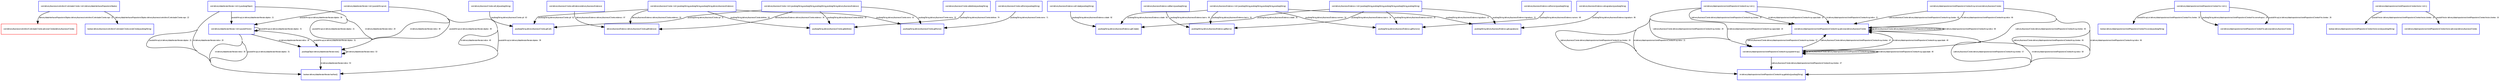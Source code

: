 digraph "DirectedGraph" {
 graph [concentrate = true];
 center=true;
 fontsize=6;
 node [ color=blue,shape="box"fontsize=6,fontcolor=black,fontname=Arial];
 edge [ color=black,fontsize=6,fontcolor=black,fontname=Arial];
"void delivery/business/controllers/ControladorCliente.adicionarCliente(delivery/business/Cliente)"[color="red", fontsize="6", fontname="Arial"];
"java/lang/Object delivery/data/iterator/Iterator.next()" -> "boolean delivery/data/iterator/Iterator.hasNext()" [label="int delivery/data/iterator/Iterator.indice : 53" ]
"java/lang/Object delivery/data/iterator/Iterator.next()" -> "java/lang/Object delivery/data/iterator/Iterator.next()" [label="int delivery/data/iterator/Iterator.indice : 53" ]
"void delivery/business/Cliente.<init>(java/lang/String,java/lang/String,java/lang/String,delivery/business/Endereco)" -> "delivery/business/Endereco delivery/business/Cliente.getEndereco()" [label="delivery/business/Endereco delivery/business/Cliente.endereco : 55" ]
"void delivery/business/Cliente.<init>(java/lang/String,java/lang/String,java/lang/String,delivery/business/Endereco)" -> "java/lang/String delivery/business/Cliente.getCpf()" [label="java/lang/String delivery/business/Cliente.cpf : 52" ]
"void delivery/business/Cliente.<init>(java/lang/String,java/lang/String,java/lang/String,delivery/business/Endereco)" -> "java/lang/String delivery/business/Cliente.getNome()" [label="java/lang/String delivery/business/Cliente.nome : 53" ]
"void delivery/business/Cliente.<init>(java/lang/String,java/lang/String,java/lang/String,delivery/business/Endereco)" -> "java/lang/String delivery/business/Cliente.gettelefone()" [label="java/lang/String delivery/business/Cliente.telefone : 54" ]
"void delivery/business/Cliente.<init>(java/lang/String,java/lang/String,java/lang/String,java/lang/String,delivery/business/Endereco)" -> "delivery/business/Endereco delivery/business/Cliente.getEndereco()" [label="delivery/business/Endereco delivery/business/Cliente.endereco : 34" ]
"void delivery/business/Cliente.<init>(java/lang/String,java/lang/String,java/lang/String,java/lang/String,delivery/business/Endereco)" -> "java/lang/String delivery/business/Cliente.getCpf()" [label="java/lang/String delivery/business/Cliente.cpf : 31" ]
"void delivery/business/Cliente.<init>(java/lang/String,java/lang/String,java/lang/String,java/lang/String,delivery/business/Endereco)" -> "java/lang/String delivery/business/Cliente.getNome()" [label="java/lang/String delivery/business/Cliente.nome : 32" ]
"void delivery/business/Cliente.<init>(java/lang/String,java/lang/String,java/lang/String,java/lang/String,delivery/business/Endereco)" -> "java/lang/String delivery/business/Cliente.gettelefone()" [label="java/lang/String delivery/business/Cliente.telefone : 33" ]
"void delivery/business/Cliente.setCpf(java/lang/String)" -> "java/lang/String delivery/business/Cliente.getCpf()" [label="java/lang/String delivery/business/Cliente.cpf : 63" ]
"void delivery/business/Cliente.setEndereco(delivery/business/Endereco)" -> "delivery/business/Endereco delivery/business/Cliente.getEndereco()" [label="delivery/business/Endereco delivery/business/Cliente.endereco : 87" ]
"void delivery/business/Cliente.setNome(java/lang/String)" -> "java/lang/String delivery/business/Cliente.getNome()" [label="java/lang/String delivery/business/Cliente.nome : 71" ]
"void delivery/business/Cliente.settelefone(java/lang/String)" -> "java/lang/String delivery/business/Cliente.gettelefone()" [label="java/lang/String delivery/business/Cliente.telefone : 79" ]
"void delivery/business/Endereco.<init>(java/lang/String,java/lang/String,java/lang/String,java/lang/String)" -> "java/lang/String delivery/business/Endereco.getBairro()" [label="java/lang/String delivery/business/Endereco.bairro : 55" ]
"void delivery/business/Endereco.<init>(java/lang/String,java/lang/String,java/lang/String,java/lang/String)" -> "java/lang/String delivery/business/Endereco.getCidade()" [label="java/lang/String delivery/business/Endereco.cidade : 56" ]
"void delivery/business/Endereco.<init>(java/lang/String,java/lang/String,java/lang/String,java/lang/String)" -> "java/lang/String delivery/business/Endereco.getLogradouro()" [label="java/lang/String delivery/business/Endereco.logradouro : 53" ]
"void delivery/business/Endereco.<init>(java/lang/String,java/lang/String,java/lang/String,java/lang/String)" -> "java/lang/String delivery/business/Endereco.getNumero()" [label="java/lang/String delivery/business/Endereco.numero : 54" ]
"void delivery/business/Endereco.<init>(java/lang/String,java/lang/String,java/lang/String,java/lang/String,java/lang/String)" -> "java/lang/String delivery/business/Endereco.getBairro()" [label="java/lang/String delivery/business/Endereco.bairro : 34" ]
"void delivery/business/Endereco.<init>(java/lang/String,java/lang/String,java/lang/String,java/lang/String,java/lang/String)" -> "java/lang/String delivery/business/Endereco.getCidade()" [label="java/lang/String delivery/business/Endereco.cidade : 35" ]
"void delivery/business/Endereco.<init>(java/lang/String,java/lang/String,java/lang/String,java/lang/String,java/lang/String)" -> "java/lang/String delivery/business/Endereco.getLogradouro()" [label="java/lang/String delivery/business/Endereco.logradouro : 31" ]
"void delivery/business/Endereco.<init>(java/lang/String,java/lang/String,java/lang/String,java/lang/String,java/lang/String)" -> "java/lang/String delivery/business/Endereco.getNumero()" [label="java/lang/String delivery/business/Endereco.numero : 32" ]
"void delivery/business/Endereco.setBairro(java/lang/String)" -> "java/lang/String delivery/business/Endereco.getBairro()" [label="java/lang/String delivery/business/Endereco.bairro : 84" ]
"void delivery/business/Endereco.setCidade(java/lang/String)" -> "java/lang/String delivery/business/Endereco.getCidade()" [label="java/lang/String delivery/business/Endereco.cidade : 92" ]
"void delivery/business/Endereco.setLogradouro(java/lang/String)" -> "java/lang/String delivery/business/Endereco.getLogradouro()" [label="java/lang/String delivery/business/Endereco.logradouro : 96" ]
"void delivery/business/Endereco.setNumero(java/lang/String)" -> "java/lang/String delivery/business/Endereco.getNumero()" [label="java/lang/String delivery/business/Endereco.numero : 68" ]
"void delivery/business/controllers/ControladorCliente.<init>(delivery/data/interfaces/RepositorioObjetos)" -> "boolean delivery/business/controllers/ControladorCliente.existeCliente(java/lang/String)" [label="delivery/data/interfaces/RepositorioObjetos delivery/business/controllers/ControladorCliente.repo : 22" ]
"void delivery/business/controllers/ControladorCliente.<init>(delivery/data/interfaces/RepositorioObjetos)" -> "void delivery/business/controllers/ControladorCliente.adicionarCliente(delivery/business/Cliente)" [label="delivery/data/interfaces/RepositorioObjetos delivery/business/controllers/ControladorCliente.repo : 22" ]
"void delivery/data/iterator/Iterator.<init>(Ljava/lang/Object)" -> "boolean delivery/data/iterator/Iterator.hasNext()" [label="int delivery/data/iterator/Iterator.indice : 20" ]
"void delivery/data/iterator/Iterator.<init>(Ljava/lang/Object)" -> "boolean delivery/data/iterator/Iterator.hasNext()" [label="java/util/ArrayList delivery/data/iterator/Iterator.objetos : 21" ]
"void delivery/data/iterator/Iterator.<init>(Ljava/lang/Object)" -> "java/lang/Object delivery/data/iterator/Iterator.next()" [label="int delivery/data/iterator/Iterator.indice : 20" ]
"void delivery/data/iterator/Iterator.<init>(Ljava/lang/Object)" -> "java/lang/Object delivery/data/iterator/Iterator.next()" [label="java/util/ArrayList delivery/data/iterator/Iterator.objetos : 21" ]
"void delivery/data/iterator/Iterator.<init>(Ljava/lang/Object)" -> "void delivery/data/iterator/Iterator.<init>(java/util/Vector)" [label="java/util/ArrayList delivery/data/iterator/Iterator.objetos : 21" ]
"void delivery/data/iterator/Iterator.<init>(java/util/ArrayList)" -> "boolean delivery/data/iterator/Iterator.hasNext()" [label="int delivery/data/iterator/Iterator.indice : 40" ]
"void delivery/data/iterator/Iterator.<init>(java/util/ArrayList)" -> "boolean delivery/data/iterator/Iterator.hasNext()" [label="java/util/ArrayList delivery/data/iterator/Iterator.objetos : 39" ]
"void delivery/data/iterator/Iterator.<init>(java/util/ArrayList)" -> "java/lang/Object delivery/data/iterator/Iterator.next()" [label="int delivery/data/iterator/Iterator.indice : 40" ]
"void delivery/data/iterator/Iterator.<init>(java/util/ArrayList)" -> "java/lang/Object delivery/data/iterator/Iterator.next()" [label="java/util/ArrayList delivery/data/iterator/Iterator.objetos : 39" ]
"void delivery/data/iterator/Iterator.<init>(java/util/ArrayList)" -> "void delivery/data/iterator/Iterator.<init>(java/util/Vector)" [label="java/util/ArrayList delivery/data/iterator/Iterator.objetos : 39" ]
"void delivery/data/iterator/Iterator.<init>(java/util/Vector)" -> "boolean delivery/data/iterator/Iterator.hasNext()" [label="int delivery/data/iterator/Iterator.indice : 30" ]
"void delivery/data/iterator/Iterator.<init>(java/util/Vector)" -> "boolean delivery/data/iterator/Iterator.hasNext()" [label="java/util/ArrayList delivery/data/iterator/Iterator.objetos : 31" ]
"void delivery/data/iterator/Iterator.<init>(java/util/Vector)" -> "java/lang/Object delivery/data/iterator/Iterator.next()" [label="int delivery/data/iterator/Iterator.indice : 30" ]
"void delivery/data/iterator/Iterator.<init>(java/util/Vector)" -> "java/lang/Object delivery/data/iterator/Iterator.next()" [label="java/util/ArrayList delivery/data/iterator/Iterator.objetos : 31" ]
"void delivery/data/iterator/Iterator.<init>(java/util/Vector)" -> "void delivery/data/iterator/Iterator.<init>(java/util/Vector)" [label="java/util/ArrayList delivery/data/iterator/Iterator.objetos : 31" ]
"void delivery/data/repositories/client/RepositorioClientesArray.<init>()" -> "int delivery/data/repositories/client/RepositorioClientesArray.getIndice(java/lang/String)" [label="Ldelivery/business/Cliente delivery/data/repositories/client/RepositorioClientesArray.clientes : 20" ]
"void delivery/data/repositories/client/RepositorioClientesArray.<init>()" -> "int delivery/data/repositories/client/RepositorioClientesArray.getIndice(java/lang/String)" [label="int delivery/data/repositories/client/RepositorioClientesArray.indice : 21" ]
"void delivery/data/repositories/client/RepositorioClientesArray.<init>()" -> "void delivery/data/repositories/client/RepositorioClientesArray.adicionar(delivery/business/Cliente)" [label="Ldelivery/business/Cliente delivery/data/repositories/client/RepositorioClientesArray.clientes : 20" ]
"void delivery/data/repositories/client/RepositorioClientesArray.<init>()" -> "void delivery/data/repositories/client/RepositorioClientesArray.adicionar(delivery/business/Cliente)" [label="int delivery/data/repositories/client/RepositorioClientesArray.capacidade : 19" ]
"void delivery/data/repositories/client/RepositorioClientesArray.<init>()" -> "void delivery/data/repositories/client/RepositorioClientesArray.adicionar(delivery/business/Cliente)" [label="int delivery/data/repositories/client/RepositorioClientesArray.indice : 21" ]
"void delivery/data/repositories/client/RepositorioClientesArray.<init>()" -> "void delivery/data/repositories/client/RepositorioClientesArray.expandirArray()" [label="Ldelivery/business/Cliente delivery/data/repositories/client/RepositorioClientesArray.clientes : 20" ]
"void delivery/data/repositories/client/RepositorioClientesArray.<init>()" -> "void delivery/data/repositories/client/RepositorioClientesArray.expandirArray()" [label="int delivery/data/repositories/client/RepositorioClientesArray.capacidade : 19" ]
"void delivery/data/repositories/client/RepositorioClientesArray.adicionar(delivery/business/Cliente)" -> "int delivery/data/repositories/client/RepositorioClientesArray.getIndice(java/lang/String)" [label="Ldelivery/business/Cliente delivery/data/repositories/client/RepositorioClientesArray.clientes : 57" ]
"void delivery/data/repositories/client/RepositorioClientesArray.adicionar(delivery/business/Cliente)" -> "int delivery/data/repositories/client/RepositorioClientesArray.getIndice(java/lang/String)" [label="int delivery/data/repositories/client/RepositorioClientesArray.indice : 58" ]
"void delivery/data/repositories/client/RepositorioClientesArray.adicionar(delivery/business/Cliente)" -> "void delivery/data/repositories/client/RepositorioClientesArray.adicionar(delivery/business/Cliente)" [label="Ldelivery/business/Cliente delivery/data/repositories/client/RepositorioClientesArray.clientes : 57" ]
"void delivery/data/repositories/client/RepositorioClientesArray.adicionar(delivery/business/Cliente)" -> "void delivery/data/repositories/client/RepositorioClientesArray.adicionar(delivery/business/Cliente)" [label="int delivery/data/repositories/client/RepositorioClientesArray.indice : 58" ]
"void delivery/data/repositories/client/RepositorioClientesArray.adicionar(delivery/business/Cliente)" -> "void delivery/data/repositories/client/RepositorioClientesArray.expandirArray()" [label="Ldelivery/business/Cliente delivery/data/repositories/client/RepositorioClientesArray.clientes : 57" ]
"void delivery/data/repositories/client/RepositorioClientesArray.expandirArray()" -> "int delivery/data/repositories/client/RepositorioClientesArray.getIndice(java/lang/String)" [label="Ldelivery/business/Cliente delivery/data/repositories/client/RepositorioClientesArray.clientes : 47" ]
"void delivery/data/repositories/client/RepositorioClientesArray.expandirArray()" -> "void delivery/data/repositories/client/RepositorioClientesArray.adicionar(delivery/business/Cliente)" [label="Ldelivery/business/Cliente delivery/data/repositories/client/RepositorioClientesArray.clientes : 47" ]
"void delivery/data/repositories/client/RepositorioClientesArray.expandirArray()" -> "void delivery/data/repositories/client/RepositorioClientesArray.adicionar(delivery/business/Cliente)" [label="int delivery/data/repositories/client/RepositorioClientesArray.capacidade : 40" ]
"void delivery/data/repositories/client/RepositorioClientesArray.expandirArray()" -> "void delivery/data/repositories/client/RepositorioClientesArray.expandirArray()" [label="Ldelivery/business/Cliente delivery/data/repositories/client/RepositorioClientesArray.clientes : 47" ]
"void delivery/data/repositories/client/RepositorioClientesArray.expandirArray()" -> "void delivery/data/repositories/client/RepositorioClientesArray.expandirArray()" [label="int delivery/data/repositories/client/RepositorioClientesArray.capacidade : 40" ]
"void delivery/data/repositories/client/RepositorioClientesArray.remover(delivery/business/Cliente)" -> "int delivery/data/repositories/client/RepositorioClientesArray.getIndice(java/lang/String)" [label="Ldelivery/business/Cliente delivery/data/repositories/client/RepositorioClientesArray.clientes : 65" ]
"void delivery/data/repositories/client/RepositorioClientesArray.remover(delivery/business/Cliente)" -> "int delivery/data/repositories/client/RepositorioClientesArray.getIndice(java/lang/String)" [label="int delivery/data/repositories/client/RepositorioClientesArray.indice : 66" ]
"void delivery/data/repositories/client/RepositorioClientesArray.remover(delivery/business/Cliente)" -> "void delivery/data/repositories/client/RepositorioClientesArray.adicionar(delivery/business/Cliente)" [label="Ldelivery/business/Cliente delivery/data/repositories/client/RepositorioClientesArray.clientes : 65" ]
"void delivery/data/repositories/client/RepositorioClientesArray.remover(delivery/business/Cliente)" -> "void delivery/data/repositories/client/RepositorioClientesArray.adicionar(delivery/business/Cliente)" [label="int delivery/data/repositories/client/RepositorioClientesArray.indice : 66" ]
"void delivery/data/repositories/client/RepositorioClientesArray.remover(delivery/business/Cliente)" -> "void delivery/data/repositories/client/RepositorioClientesArray.expandirArray()" [label="Ldelivery/business/Cliente delivery/data/repositories/client/RepositorioClientesArray.clientes : 65" ]
"void delivery/data/repositories/client/RepositorioClientesFile.<init>()" -> "boolean delivery/data/repositories/client/RepositorioClientesFile.existe(java/lang/String)" [label="java/util/ArrayList delivery/data/repositories/client/RepositorioClientesFile.clientes : 26" ]
"void delivery/data/repositories/client/RepositorioClientesFile.<init>()" -> "void delivery/data/repositories/client/RepositorioClientesFile.adicionar(delivery/business/Cliente)" [label="java/lang/String delivery/data/repositories/client/RepositorioClientesFile.nomeArquivo : 24" ]
"void delivery/data/repositories/client/RepositorioClientesFile.<init>()" -> "void delivery/data/repositories/client/RepositorioClientesFile.adicionar(delivery/business/Cliente)" [label="java/util/ArrayList delivery/data/repositories/client/RepositorioClientesFile.clientes : 26" ]
"void delivery/data/repositories/client/RepositorioClientesVector.<init>()" -> "boolean delivery/data/repositories/client/RepositorioClientesVector.existe(java/lang/String)" [label="java/util/Vector delivery/data/repositories/client/RepositorioClientesVector.clientes : 16" ]
"void delivery/data/repositories/client/RepositorioClientesVector.<init>()" -> "void delivery/data/repositories/client/RepositorioClientesVector.adicionar(delivery/business/Cliente)" [label="java/util/Vector delivery/data/repositories/client/RepositorioClientesVector.clientes : 16" ]
}

